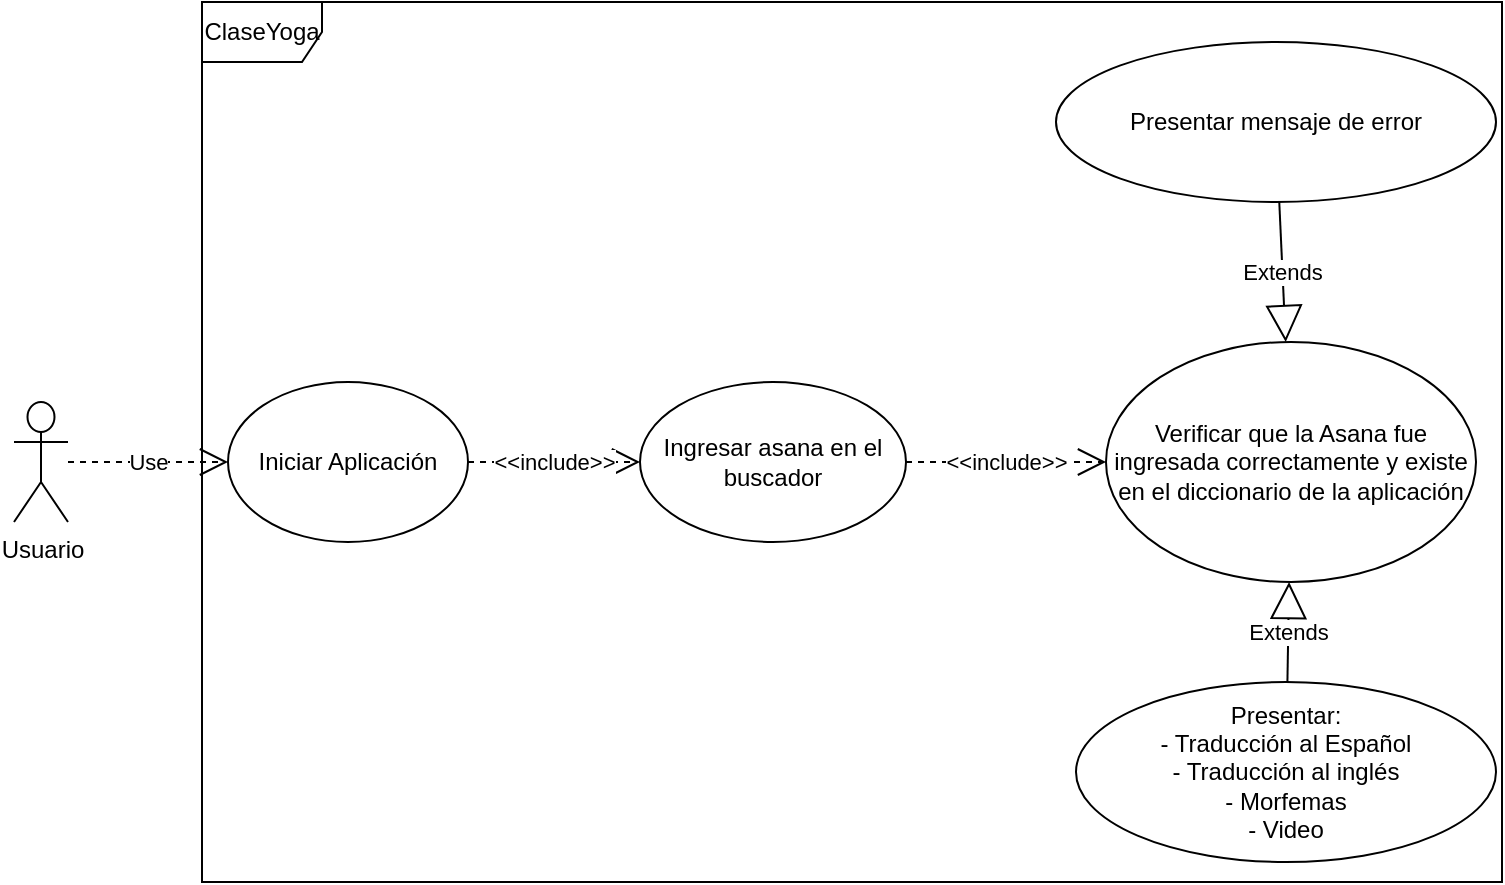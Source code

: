 <mxfile>
    <diagram id="AYCIciPir0RGrKzQzy5o" name="Page-1">
        <mxGraphModel dx="700" dy="563" grid="1" gridSize="10" guides="1" tooltips="1" connect="1" arrows="1" fold="1" page="1" pageScale="1" pageWidth="850" pageHeight="1100" math="0" shadow="0">
            <root>
                <mxCell id="0"/>
                <mxCell id="1" parent="0"/>
                <mxCell id="16" value="ClaseYoga" style="shape=umlFrame;whiteSpace=wrap;html=1;" parent="1" vertex="1">
                    <mxGeometry x="113" y="80" width="650" height="440" as="geometry"/>
                </mxCell>
                <mxCell id="2" value="Usuario" style="shape=umlActor;verticalLabelPosition=bottom;verticalAlign=top;html=1;outlineConnect=0;" parent="1" vertex="1">
                    <mxGeometry x="19" y="280" width="27" height="60" as="geometry"/>
                </mxCell>
                <mxCell id="3" value="Iniciar Aplicación" style="ellipse;whiteSpace=wrap;html=1;" parent="1" vertex="1">
                    <mxGeometry x="126" y="270" width="120" height="80" as="geometry"/>
                </mxCell>
                <mxCell id="4" value="Ingresar asana en el buscador" style="ellipse;whiteSpace=wrap;html=1;" parent="1" vertex="1">
                    <mxGeometry x="332" y="270" width="133" height="80" as="geometry"/>
                </mxCell>
                <mxCell id="5" value="Verificar que la Asana fue ingresada correctamente y existe en el diccionario de la aplicación" style="ellipse;whiteSpace=wrap;html=1;" parent="1" vertex="1">
                    <mxGeometry x="565" y="250" width="185" height="120" as="geometry"/>
                </mxCell>
                <mxCell id="6" value="Presentar mensaje de error" style="ellipse;whiteSpace=wrap;html=1;" parent="1" vertex="1">
                    <mxGeometry x="540" y="100" width="220" height="80" as="geometry"/>
                </mxCell>
                <mxCell id="7" value="Presentar:&lt;br&gt;- Traducción al Español&lt;br&gt;- Traducción al inglés&lt;br&gt;- Morfemas&lt;br&gt;- Video" style="ellipse;whiteSpace=wrap;html=1;" parent="1" vertex="1">
                    <mxGeometry x="550" y="420" width="210" height="90" as="geometry"/>
                </mxCell>
                <mxCell id="8" value="Use" style="endArrow=open;endSize=12;dashed=1;html=1;" parent="1" source="2" target="3" edge="1">
                    <mxGeometry width="160" relative="1" as="geometry">
                        <mxPoint x="363" y="260" as="sourcePoint"/>
                        <mxPoint x="523" y="260" as="targetPoint"/>
                    </mxGeometry>
                </mxCell>
                <mxCell id="11" value="&amp;lt;&amp;lt;include&amp;gt;&amp;gt;" style="endArrow=open;endSize=12;dashed=1;html=1;" parent="1" source="3" target="4" edge="1">
                    <mxGeometry width="160" relative="1" as="geometry">
                        <mxPoint x="188" y="140" as="sourcePoint"/>
                        <mxPoint x="188" y="280" as="targetPoint"/>
                    </mxGeometry>
                </mxCell>
                <mxCell id="12" value="&amp;lt;&amp;lt;include&amp;gt;&amp;gt;" style="endArrow=open;endSize=12;dashed=1;html=1;" parent="1" source="4" target="5" edge="1">
                    <mxGeometry width="160" relative="1" as="geometry">
                        <mxPoint x="248" y="320" as="sourcePoint"/>
                        <mxPoint x="303" y="320" as="targetPoint"/>
                    </mxGeometry>
                </mxCell>
                <mxCell id="13" value="Extends" style="endArrow=block;endSize=16;endFill=0;html=1;" parent="1" source="6" target="5" edge="1">
                    <mxGeometry width="160" relative="1" as="geometry">
                        <mxPoint x="420" y="260" as="sourcePoint"/>
                        <mxPoint x="580" y="260" as="targetPoint"/>
                    </mxGeometry>
                </mxCell>
                <mxCell id="14" value="Extends" style="endArrow=block;endSize=16;endFill=0;html=1;" parent="1" source="7" target="5" edge="1">
                    <mxGeometry width="160" relative="1" as="geometry">
                        <mxPoint x="665" y="190" as="sourcePoint"/>
                        <mxPoint x="665" y="260" as="targetPoint"/>
                    </mxGeometry>
                </mxCell>
            </root>
        </mxGraphModel>
    </diagram>
</mxfile>